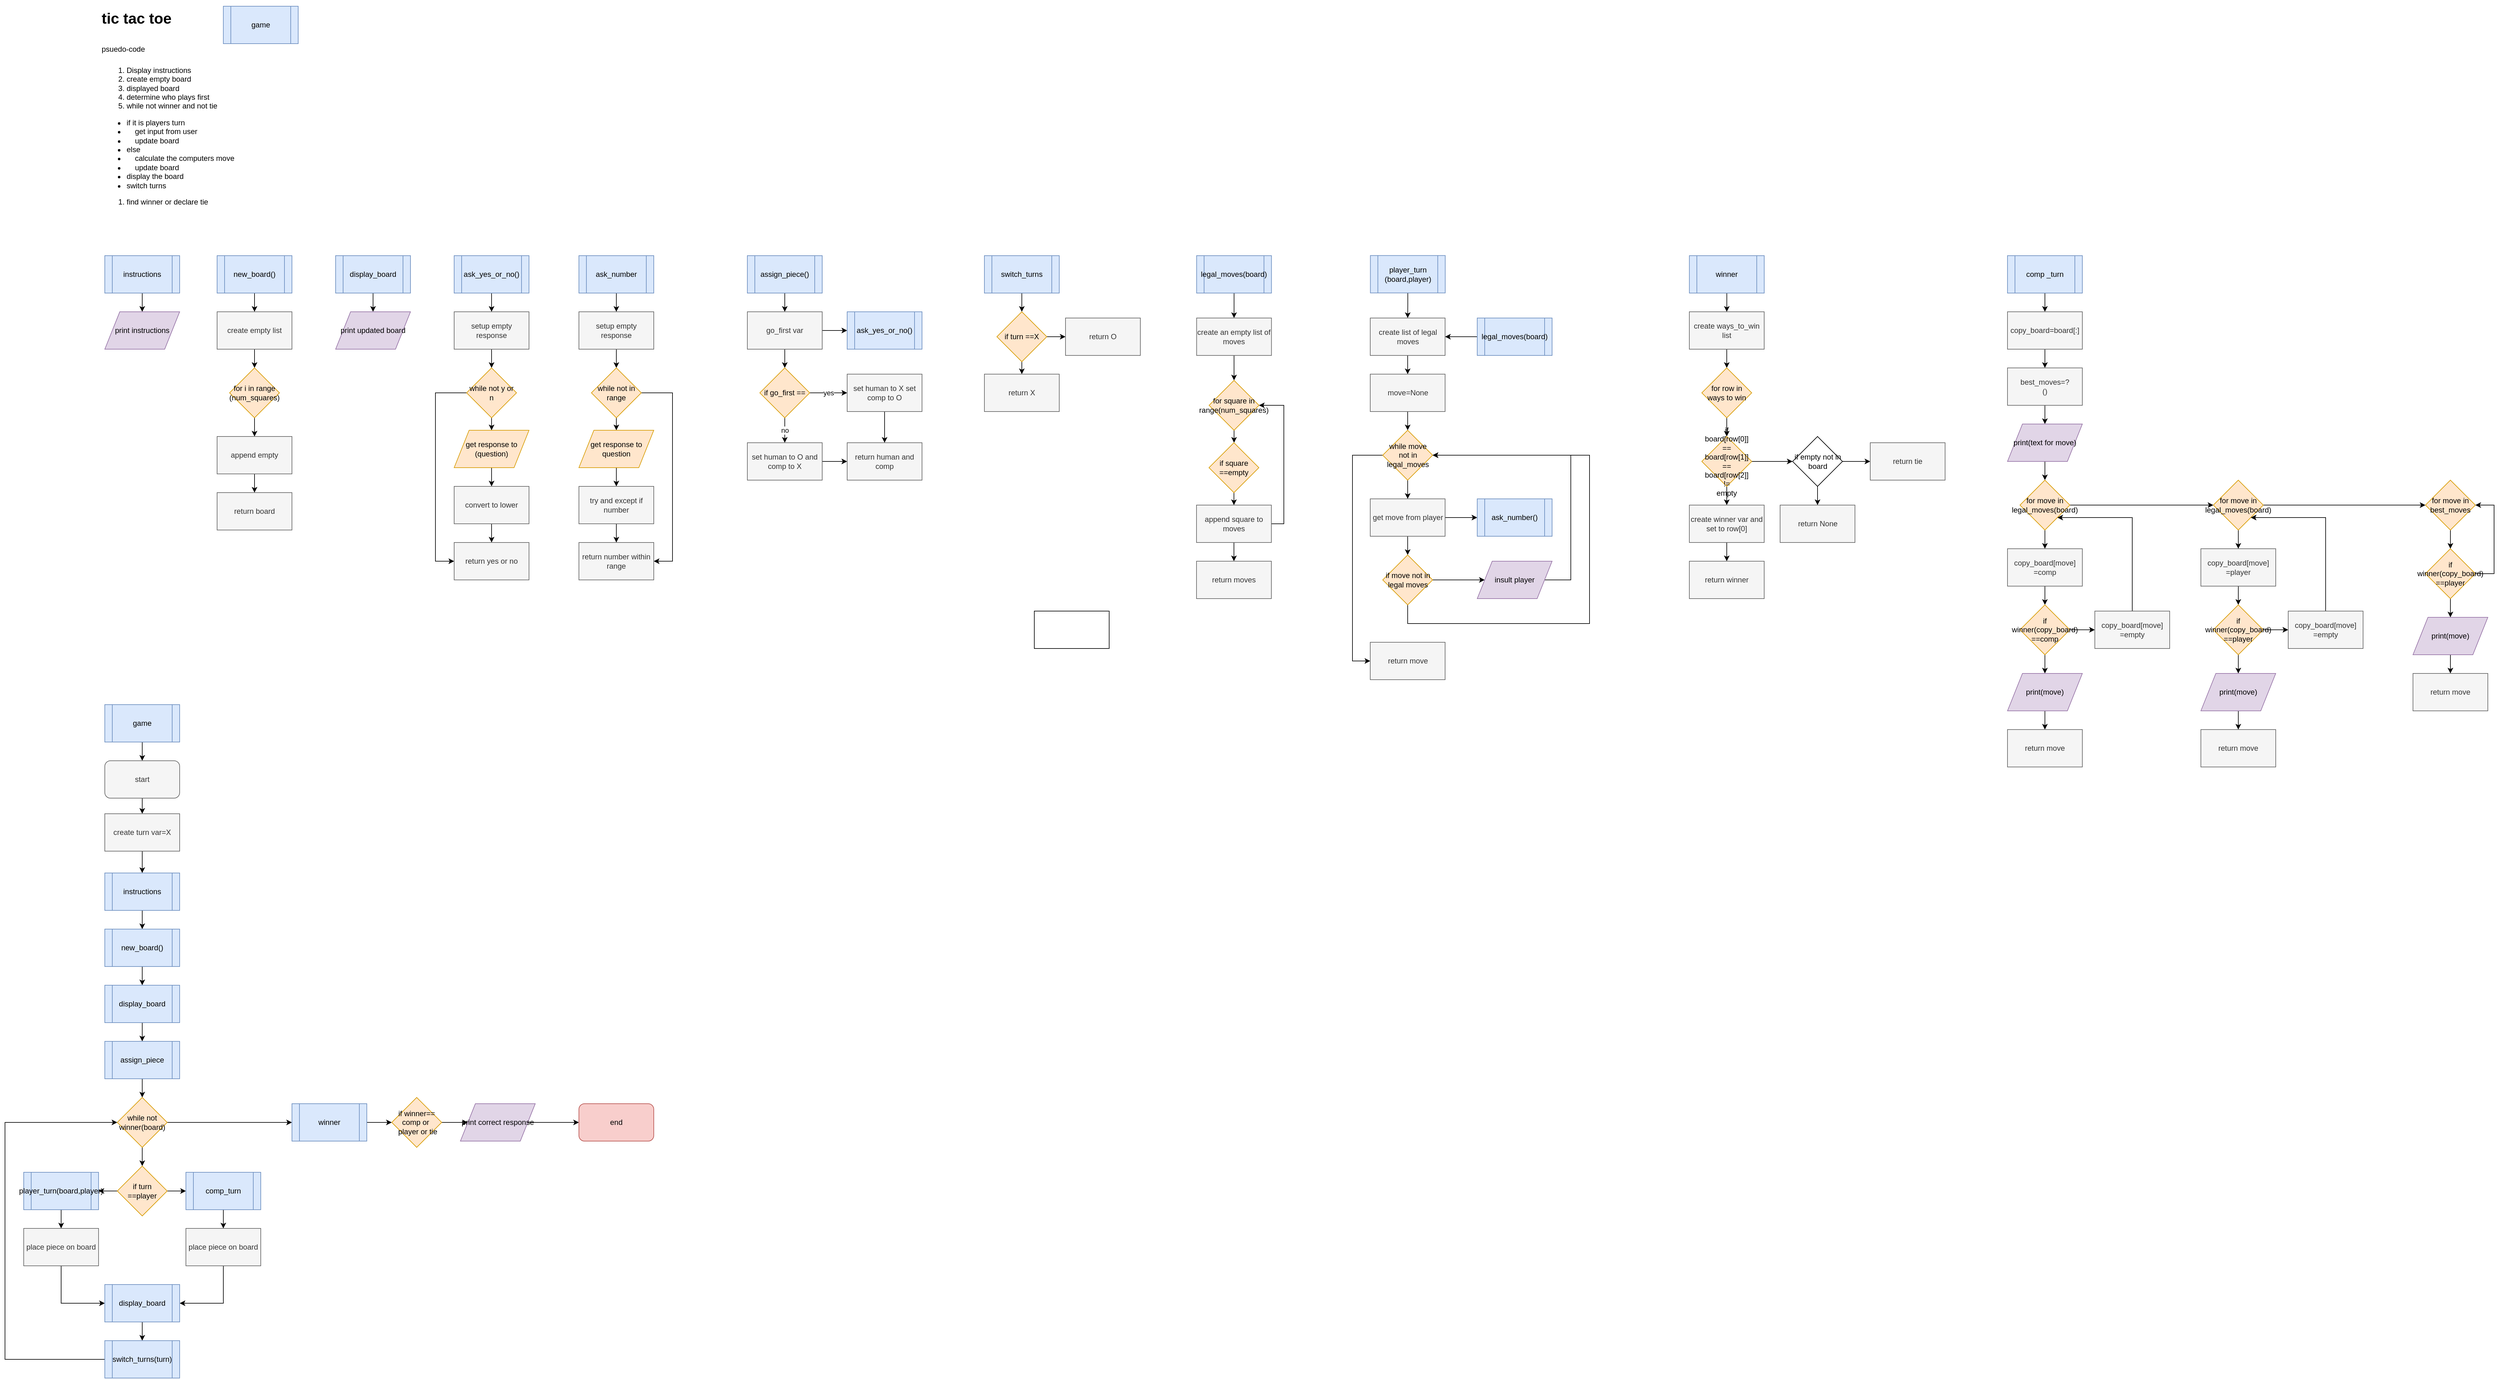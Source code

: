 <mxfile version="11.1.4" type="device"><diagram id="vmoA9JrGV5B97ivr3RVP" name="Page-1"><mxGraphModel dx="2128" dy="951" grid="1" gridSize="10" guides="1" tooltips="1" connect="1" arrows="1" fold="1" page="1" pageScale="1" pageWidth="850" pageHeight="1100" math="0" shadow="0"><root><mxCell id="0"/><mxCell id="1" parent="0"/><mxCell id="s17RvwXdZHRi_uSn4Gzi-2" value="&lt;h1&gt;&lt;span&gt;tic tac toe&lt;/span&gt;&lt;/h1&gt;&lt;h1&gt;&lt;span style=&quot;font-size: 12px ; font-weight: 400&quot;&gt;psuedo-code&lt;/span&gt;&lt;/h1&gt;&lt;div&gt;&lt;ol&gt;&lt;li&gt;&lt;span style=&quot;font-size: 12px ; font-weight: 400&quot;&gt;Display instructions&lt;/span&gt;&lt;/li&gt;&lt;li&gt;&lt;span style=&quot;font-size: 12px ; font-weight: 400&quot;&gt;create empty board&lt;/span&gt;&lt;/li&gt;&lt;li&gt;&lt;span style=&quot;font-size: 12px ; font-weight: 400&quot;&gt;displayed board&lt;/span&gt;&lt;/li&gt;&lt;li&gt;&lt;span style=&quot;font-size: 12px ; font-weight: 400&quot;&gt;determine who plays first&lt;/span&gt;&lt;/li&gt;&lt;li&gt;&lt;span style=&quot;font-size: 12px ; font-weight: 400&quot;&gt;while not winner and not tie&lt;/span&gt;&lt;/li&gt;&lt;/ol&gt;&lt;ul&gt;&lt;li&gt;if it is players turn&lt;/li&gt;&lt;li&gt;&amp;nbsp; &amp;nbsp; get input from user&lt;/li&gt;&lt;li&gt;&amp;nbsp; &amp;nbsp; update board&lt;/li&gt;&lt;li&gt;else&lt;/li&gt;&lt;li&gt;&amp;nbsp; &amp;nbsp; calculate the computers move&lt;/li&gt;&lt;li&gt;&amp;nbsp; &amp;nbsp; update board&lt;/li&gt;&lt;li&gt;display the board&lt;/li&gt;&lt;li&gt;switch turns&lt;/li&gt;&lt;/ul&gt;&lt;ol&gt;&lt;li&gt;find winner or declare tie&lt;/li&gt;&lt;/ol&gt;&lt;/div&gt;" style="text;html=1;strokeColor=none;fillColor=none;spacing=5;spacingTop=-20;whiteSpace=wrap;overflow=hidden;rounded=0;" parent="1" vertex="1"><mxGeometry x="40" y="40" width="320" height="380" as="geometry"/></mxCell><mxCell id="LRt8UXLe1YLLJuUo7O9h-11" style="edgeStyle=orthogonalEdgeStyle;rounded=0;orthogonalLoop=1;jettySize=auto;html=1;" parent="1" source="LRt8UXLe1YLLJuUo7O9h-1" target="LRt8UXLe1YLLJuUo7O9h-10" edge="1"><mxGeometry relative="1" as="geometry"/></mxCell><mxCell id="LRt8UXLe1YLLJuUo7O9h-1" value="instructions" style="shape=process;whiteSpace=wrap;html=1;backgroundOutline=1;fillColor=#dae8fc;strokeColor=#6c8ebf;" parent="1" vertex="1"><mxGeometry x="50" y="440" width="120" height="60" as="geometry"/></mxCell><mxCell id="LRt8UXLe1YLLJuUo7O9h-13" style="edgeStyle=orthogonalEdgeStyle;rounded=0;orthogonalLoop=1;jettySize=auto;html=1;" parent="1" source="LRt8UXLe1YLLJuUo7O9h-2" target="LRt8UXLe1YLLJuUo7O9h-12" edge="1"><mxGeometry relative="1" as="geometry"/></mxCell><mxCell id="LRt8UXLe1YLLJuUo7O9h-2" value="new_board()" style="shape=process;whiteSpace=wrap;html=1;backgroundOutline=1;fillColor=#dae8fc;strokeColor=#6c8ebf;" parent="1" vertex="1"><mxGeometry x="230" y="440" width="120" height="60" as="geometry"/></mxCell><mxCell id="Ext78JLpx7OAjoCdCPwn-2" style="edgeStyle=orthogonalEdgeStyle;rounded=0;orthogonalLoop=1;jettySize=auto;html=1;" parent="1" source="LRt8UXLe1YLLJuUo7O9h-3" target="Ext78JLpx7OAjoCdCPwn-1" edge="1"><mxGeometry relative="1" as="geometry"/></mxCell><mxCell id="LRt8UXLe1YLLJuUo7O9h-3" value="assign_piece()" style="shape=process;whiteSpace=wrap;html=1;backgroundOutline=1;fillColor=#dae8fc;strokeColor=#6c8ebf;" parent="1" vertex="1"><mxGeometry x="1080" y="440" width="120" height="60" as="geometry"/></mxCell><mxCell id="LRt8UXLe1YLLJuUo7O9h-4" value="game" style="shape=process;whiteSpace=wrap;html=1;backgroundOutline=1;fillColor=#dae8fc;strokeColor=#6c8ebf;" parent="1" vertex="1"><mxGeometry x="240" y="40" width="120" height="60" as="geometry"/></mxCell><mxCell id="Ext78JLpx7OAjoCdCPwn-36" style="edgeStyle=orthogonalEdgeStyle;rounded=0;orthogonalLoop=1;jettySize=auto;html=1;" parent="1" source="LRt8UXLe1YLLJuUo7O9h-5" target="Ext78JLpx7OAjoCdCPwn-35" edge="1"><mxGeometry relative="1" as="geometry"/></mxCell><mxCell id="LRt8UXLe1YLLJuUo7O9h-5" value="player_turn&lt;br&gt;(board,player)" style="shape=process;whiteSpace=wrap;html=1;backgroundOutline=1;fillColor=#dae8fc;strokeColor=#6c8ebf;" parent="1" vertex="1"><mxGeometry x="2078.722" y="439.778" width="120" height="60" as="geometry"/></mxCell><mxCell id="DVbXlLf-HlVGqQWPw327-2" style="edgeStyle=orthogonalEdgeStyle;rounded=0;orthogonalLoop=1;jettySize=auto;html=1;" parent="1" source="LRt8UXLe1YLLJuUo7O9h-6" target="DVbXlLf-HlVGqQWPw327-1" edge="1"><mxGeometry relative="1" as="geometry"/></mxCell><mxCell id="LRt8UXLe1YLLJuUo7O9h-6" value="comp _turn" style="shape=process;whiteSpace=wrap;html=1;backgroundOutline=1;fillColor=#dae8fc;strokeColor=#6c8ebf;" parent="1" vertex="1"><mxGeometry x="3100" y="440" width="120" height="60" as="geometry"/></mxCell><mxCell id="LRt8UXLe1YLLJuUo7O9h-21" style="edgeStyle=orthogonalEdgeStyle;rounded=0;orthogonalLoop=1;jettySize=auto;html=1;" parent="1" source="LRt8UXLe1YLLJuUo7O9h-7" target="LRt8UXLe1YLLJuUo7O9h-20" edge="1"><mxGeometry relative="1" as="geometry"/></mxCell><mxCell id="LRt8UXLe1YLLJuUo7O9h-7" value="display_board" style="shape=process;whiteSpace=wrap;html=1;backgroundOutline=1;fillColor=#dae8fc;strokeColor=#6c8ebf;" parent="1" vertex="1"><mxGeometry x="420" y="440" width="120" height="60" as="geometry"/></mxCell><mxCell id="Ext78JLpx7OAjoCdCPwn-16" style="edgeStyle=orthogonalEdgeStyle;rounded=0;orthogonalLoop=1;jettySize=auto;html=1;entryX=0.5;entryY=0;entryDx=0;entryDy=0;" parent="1" source="LRt8UXLe1YLLJuUo7O9h-8" target="Ext78JLpx7OAjoCdCPwn-15" edge="1"><mxGeometry relative="1" as="geometry"/></mxCell><mxCell id="LRt8UXLe1YLLJuUo7O9h-8" value="switch_turns" style="shape=process;whiteSpace=wrap;html=1;backgroundOutline=1;fillColor=#dae8fc;strokeColor=#6c8ebf;" parent="1" vertex="1"><mxGeometry x="1460" y="440" width="120" height="60" as="geometry"/></mxCell><mxCell id="Ext78JLpx7OAjoCdCPwn-61" style="edgeStyle=orthogonalEdgeStyle;rounded=0;orthogonalLoop=1;jettySize=auto;html=1;" parent="1" source="LRt8UXLe1YLLJuUo7O9h-9" target="Ext78JLpx7OAjoCdCPwn-60" edge="1"><mxGeometry relative="1" as="geometry"/></mxCell><mxCell id="LRt8UXLe1YLLJuUo7O9h-9" value="winner" style="shape=process;whiteSpace=wrap;html=1;backgroundOutline=1;fillColor=#dae8fc;strokeColor=#6c8ebf;" parent="1" vertex="1"><mxGeometry x="2590.056" y="440" width="120" height="60" as="geometry"/></mxCell><mxCell id="LRt8UXLe1YLLJuUo7O9h-10" value="print instructions" style="shape=parallelogram;perimeter=parallelogramPerimeter;whiteSpace=wrap;html=1;fillColor=#e1d5e7;strokeColor=#9673a6;" parent="1" vertex="1"><mxGeometry x="50" y="530" width="120" height="60" as="geometry"/></mxCell><mxCell id="LRt8UXLe1YLLJuUo7O9h-15" style="edgeStyle=orthogonalEdgeStyle;rounded=0;orthogonalLoop=1;jettySize=auto;html=1;" parent="1" source="LRt8UXLe1YLLJuUo7O9h-12" target="LRt8UXLe1YLLJuUo7O9h-14" edge="1"><mxGeometry relative="1" as="geometry"/></mxCell><mxCell id="LRt8UXLe1YLLJuUo7O9h-12" value="create empty list" style="rounded=0;whiteSpace=wrap;html=1;fillColor=#f5f5f5;strokeColor=#666666;fontColor=#333333;" parent="1" vertex="1"><mxGeometry x="230" y="530" width="120" height="60" as="geometry"/></mxCell><mxCell id="LRt8UXLe1YLLJuUo7O9h-17" style="edgeStyle=orthogonalEdgeStyle;rounded=0;orthogonalLoop=1;jettySize=auto;html=1;" parent="1" source="LRt8UXLe1YLLJuUo7O9h-14" target="LRt8UXLe1YLLJuUo7O9h-16" edge="1"><mxGeometry relative="1" as="geometry"/></mxCell><mxCell id="LRt8UXLe1YLLJuUo7O9h-14" value="for i in range&lt;br&gt;(num_squares)" style="rhombus;whiteSpace=wrap;html=1;fillColor=#ffe6cc;strokeColor=#d79b00;" parent="1" vertex="1"><mxGeometry x="250" y="620" width="80" height="80" as="geometry"/></mxCell><mxCell id="LRt8UXLe1YLLJuUo7O9h-19" style="edgeStyle=orthogonalEdgeStyle;rounded=0;orthogonalLoop=1;jettySize=auto;html=1;" parent="1" source="LRt8UXLe1YLLJuUo7O9h-16" target="LRt8UXLe1YLLJuUo7O9h-18" edge="1"><mxGeometry relative="1" as="geometry"/></mxCell><mxCell id="LRt8UXLe1YLLJuUo7O9h-16" value="append empty" style="rounded=0;whiteSpace=wrap;html=1;fillColor=#f5f5f5;strokeColor=#666666;fontColor=#333333;" parent="1" vertex="1"><mxGeometry x="230" y="730" width="120" height="60" as="geometry"/></mxCell><mxCell id="LRt8UXLe1YLLJuUo7O9h-18" value="return board" style="rounded=0;whiteSpace=wrap;html=1;fillColor=#f5f5f5;strokeColor=#666666;fontColor=#333333;" parent="1" vertex="1"><mxGeometry x="230" y="820" width="120" height="60" as="geometry"/></mxCell><mxCell id="LRt8UXLe1YLLJuUo7O9h-20" value="print updated board" style="shape=parallelogram;perimeter=parallelogramPerimeter;whiteSpace=wrap;html=1;fillColor=#e1d5e7;strokeColor=#9673a6;" parent="1" vertex="1"><mxGeometry x="420" y="530" width="120" height="60" as="geometry"/></mxCell><mxCell id="LRt8UXLe1YLLJuUo7O9h-25" style="edgeStyle=orthogonalEdgeStyle;rounded=0;orthogonalLoop=1;jettySize=auto;html=1;" parent="1" source="LRt8UXLe1YLLJuUo7O9h-22" target="LRt8UXLe1YLLJuUo7O9h-24" edge="1"><mxGeometry relative="1" as="geometry"/></mxCell><mxCell id="LRt8UXLe1YLLJuUo7O9h-22" value="ask_yes_or_no()" style="shape=process;whiteSpace=wrap;html=1;backgroundOutline=1;fillColor=#dae8fc;strokeColor=#6c8ebf;" parent="1" vertex="1"><mxGeometry x="610" y="440" width="120" height="60" as="geometry"/></mxCell><mxCell id="LRt8UXLe1YLLJuUo7O9h-27" style="edgeStyle=orthogonalEdgeStyle;rounded=0;orthogonalLoop=1;jettySize=auto;html=1;" parent="1" source="LRt8UXLe1YLLJuUo7O9h-24" target="LRt8UXLe1YLLJuUo7O9h-26" edge="1"><mxGeometry relative="1" as="geometry"/></mxCell><mxCell id="LRt8UXLe1YLLJuUo7O9h-24" value="setup empty response" style="rounded=0;whiteSpace=wrap;html=1;fillColor=#f5f5f5;strokeColor=#666666;fontColor=#333333;" parent="1" vertex="1"><mxGeometry x="610" y="530" width="120" height="60" as="geometry"/></mxCell><mxCell id="LRt8UXLe1YLLJuUo7O9h-31" style="edgeStyle=orthogonalEdgeStyle;rounded=0;orthogonalLoop=1;jettySize=auto;html=1;" parent="1" source="LRt8UXLe1YLLJuUo7O9h-26" target="LRt8UXLe1YLLJuUo7O9h-28" edge="1"><mxGeometry relative="1" as="geometry"/></mxCell><mxCell id="LRt8UXLe1YLLJuUo7O9h-34" style="edgeStyle=orthogonalEdgeStyle;rounded=0;orthogonalLoop=1;jettySize=auto;html=1;" parent="1" source="LRt8UXLe1YLLJuUo7O9h-26" target="LRt8UXLe1YLLJuUo7O9h-30" edge="1"><mxGeometry relative="1" as="geometry"><Array as="points"><mxPoint x="580" y="660"/><mxPoint x="580" y="930"/></Array></mxGeometry></mxCell><mxCell id="LRt8UXLe1YLLJuUo7O9h-26" value="while not y or n" style="rhombus;whiteSpace=wrap;html=1;fillColor=#ffe6cc;strokeColor=#d79b00;" parent="1" vertex="1"><mxGeometry x="630" y="620" width="80" height="80" as="geometry"/></mxCell><mxCell id="LRt8UXLe1YLLJuUo7O9h-32" style="edgeStyle=orthogonalEdgeStyle;rounded=0;orthogonalLoop=1;jettySize=auto;html=1;" parent="1" source="LRt8UXLe1YLLJuUo7O9h-28" target="LRt8UXLe1YLLJuUo7O9h-29" edge="1"><mxGeometry relative="1" as="geometry"/></mxCell><mxCell id="LRt8UXLe1YLLJuUo7O9h-28" value="get response to (question)" style="shape=parallelogram;perimeter=parallelogramPerimeter;whiteSpace=wrap;html=1;fillColor=#ffe6cc;strokeColor=#d79b00;" parent="1" vertex="1"><mxGeometry x="610" y="720" width="120" height="60" as="geometry"/></mxCell><mxCell id="LRt8UXLe1YLLJuUo7O9h-33" style="edgeStyle=orthogonalEdgeStyle;rounded=0;orthogonalLoop=1;jettySize=auto;html=1;" parent="1" source="LRt8UXLe1YLLJuUo7O9h-29" target="LRt8UXLe1YLLJuUo7O9h-30" edge="1"><mxGeometry relative="1" as="geometry"/></mxCell><mxCell id="LRt8UXLe1YLLJuUo7O9h-29" value="convert to lower" style="rounded=0;whiteSpace=wrap;html=1;fillColor=#f5f5f5;strokeColor=#666666;fontColor=#333333;" parent="1" vertex="1"><mxGeometry x="610" y="810" width="120" height="60" as="geometry"/></mxCell><mxCell id="LRt8UXLe1YLLJuUo7O9h-30" value="return yes or no" style="rounded=0;whiteSpace=wrap;html=1;fillColor=#f5f5f5;strokeColor=#666666;fontColor=#333333;" parent="1" vertex="1"><mxGeometry x="610" y="900" width="120" height="60" as="geometry"/></mxCell><mxCell id="LRt8UXLe1YLLJuUo7O9h-37" style="edgeStyle=orthogonalEdgeStyle;rounded=0;orthogonalLoop=1;jettySize=auto;html=1;" parent="1" source="LRt8UXLe1YLLJuUo7O9h-35" target="LRt8UXLe1YLLJuUo7O9h-36" edge="1"><mxGeometry relative="1" as="geometry"/></mxCell><mxCell id="LRt8UXLe1YLLJuUo7O9h-35" value="ask_number" style="shape=process;whiteSpace=wrap;html=1;backgroundOutline=1;fillColor=#dae8fc;strokeColor=#6c8ebf;" parent="1" vertex="1"><mxGeometry x="810" y="440" width="120" height="60" as="geometry"/></mxCell><mxCell id="LRt8UXLe1YLLJuUo7O9h-39" style="edgeStyle=orthogonalEdgeStyle;rounded=0;orthogonalLoop=1;jettySize=auto;html=1;" parent="1" source="LRt8UXLe1YLLJuUo7O9h-36" target="LRt8UXLe1YLLJuUo7O9h-38" edge="1"><mxGeometry relative="1" as="geometry"/></mxCell><mxCell id="LRt8UXLe1YLLJuUo7O9h-36" value="setup empty response" style="rounded=0;whiteSpace=wrap;html=1;fillColor=#f5f5f5;strokeColor=#666666;fontColor=#333333;" parent="1" vertex="1"><mxGeometry x="810" y="530" width="120" height="60" as="geometry"/></mxCell><mxCell id="LRt8UXLe1YLLJuUo7O9h-43" style="edgeStyle=orthogonalEdgeStyle;rounded=0;orthogonalLoop=1;jettySize=auto;html=1;" parent="1" source="LRt8UXLe1YLLJuUo7O9h-38" target="LRt8UXLe1YLLJuUo7O9h-40" edge="1"><mxGeometry relative="1" as="geometry"/></mxCell><mxCell id="LRt8UXLe1YLLJuUo7O9h-46" style="edgeStyle=orthogonalEdgeStyle;rounded=0;orthogonalLoop=1;jettySize=auto;html=1;" parent="1" source="LRt8UXLe1YLLJuUo7O9h-38" target="LRt8UXLe1YLLJuUo7O9h-44" edge="1"><mxGeometry relative="1" as="geometry"><Array as="points"><mxPoint x="960" y="660"/><mxPoint x="960" y="930"/></Array></mxGeometry></mxCell><mxCell id="LRt8UXLe1YLLJuUo7O9h-38" value="while not in range" style="rhombus;whiteSpace=wrap;html=1;fillColor=#ffe6cc;strokeColor=#d79b00;" parent="1" vertex="1"><mxGeometry x="830" y="620" width="80" height="80" as="geometry"/></mxCell><mxCell id="LRt8UXLe1YLLJuUo7O9h-42" style="edgeStyle=orthogonalEdgeStyle;rounded=0;orthogonalLoop=1;jettySize=auto;html=1;" parent="1" source="LRt8UXLe1YLLJuUo7O9h-40" target="LRt8UXLe1YLLJuUo7O9h-41" edge="1"><mxGeometry relative="1" as="geometry"/></mxCell><mxCell id="LRt8UXLe1YLLJuUo7O9h-40" value="get response to question" style="shape=parallelogram;perimeter=parallelogramPerimeter;whiteSpace=wrap;html=1;fillColor=#ffe6cc;strokeColor=#d79b00;" parent="1" vertex="1"><mxGeometry x="810" y="720" width="120" height="60" as="geometry"/></mxCell><mxCell id="LRt8UXLe1YLLJuUo7O9h-45" style="edgeStyle=orthogonalEdgeStyle;rounded=0;orthogonalLoop=1;jettySize=auto;html=1;" parent="1" source="LRt8UXLe1YLLJuUo7O9h-41" target="LRt8UXLe1YLLJuUo7O9h-44" edge="1"><mxGeometry relative="1" as="geometry"/></mxCell><mxCell id="LRt8UXLe1YLLJuUo7O9h-41" value="try and except if number" style="rounded=0;whiteSpace=wrap;html=1;fillColor=#f5f5f5;strokeColor=#666666;fontColor=#333333;" parent="1" vertex="1"><mxGeometry x="810" y="810" width="120" height="60" as="geometry"/></mxCell><mxCell id="LRt8UXLe1YLLJuUo7O9h-44" value="return number within range" style="rounded=0;whiteSpace=wrap;html=1;fillColor=#f5f5f5;strokeColor=#666666;fontColor=#333333;" parent="1" vertex="1"><mxGeometry x="810" y="900" width="120" height="60" as="geometry"/></mxCell><mxCell id="Ext78JLpx7OAjoCdCPwn-5" style="edgeStyle=orthogonalEdgeStyle;rounded=0;orthogonalLoop=1;jettySize=auto;html=1;" parent="1" source="Ext78JLpx7OAjoCdCPwn-1" target="Ext78JLpx7OAjoCdCPwn-4" edge="1"><mxGeometry relative="1" as="geometry"/></mxCell><mxCell id="Ext78JLpx7OAjoCdCPwn-7" style="edgeStyle=orthogonalEdgeStyle;rounded=0;orthogonalLoop=1;jettySize=auto;html=1;" parent="1" source="Ext78JLpx7OAjoCdCPwn-1" target="Ext78JLpx7OAjoCdCPwn-6" edge="1"><mxGeometry relative="1" as="geometry"/></mxCell><mxCell id="Ext78JLpx7OAjoCdCPwn-1" value="go_first var" style="rounded=0;whiteSpace=wrap;html=1;fillColor=#f5f5f5;strokeColor=#666666;fontColor=#333333;" parent="1" vertex="1"><mxGeometry x="1080" y="530" width="120" height="60" as="geometry"/></mxCell><mxCell id="Ext78JLpx7OAjoCdCPwn-4" value="ask_yes_or_no()" style="shape=process;whiteSpace=wrap;html=1;backgroundOutline=1;fillColor=#dae8fc;strokeColor=#6c8ebf;" parent="1" vertex="1"><mxGeometry x="1240" y="530" width="120" height="60" as="geometry"/></mxCell><mxCell id="Ext78JLpx7OAjoCdCPwn-9" value="yes" style="edgeStyle=orthogonalEdgeStyle;rounded=0;orthogonalLoop=1;jettySize=auto;html=1;" parent="1" source="Ext78JLpx7OAjoCdCPwn-6" target="Ext78JLpx7OAjoCdCPwn-8" edge="1"><mxGeometry relative="1" as="geometry"/></mxCell><mxCell id="Ext78JLpx7OAjoCdCPwn-11" value="no" style="edgeStyle=orthogonalEdgeStyle;rounded=0;orthogonalLoop=1;jettySize=auto;html=1;" parent="1" source="Ext78JLpx7OAjoCdCPwn-6" target="Ext78JLpx7OAjoCdCPwn-10" edge="1"><mxGeometry relative="1" as="geometry"/></mxCell><mxCell id="Ext78JLpx7OAjoCdCPwn-6" value="if go_first ==" style="rhombus;whiteSpace=wrap;html=1;fillColor=#ffe6cc;strokeColor=#d79b00;" parent="1" vertex="1"><mxGeometry x="1100" y="620" width="80" height="80" as="geometry"/></mxCell><mxCell id="Ext78JLpx7OAjoCdCPwn-13" style="edgeStyle=orthogonalEdgeStyle;rounded=0;orthogonalLoop=1;jettySize=auto;html=1;" parent="1" source="Ext78JLpx7OAjoCdCPwn-8" target="Ext78JLpx7OAjoCdCPwn-12" edge="1"><mxGeometry relative="1" as="geometry"/></mxCell><mxCell id="Ext78JLpx7OAjoCdCPwn-8" value="set human to X set comp to O" style="rounded=0;whiteSpace=wrap;html=1;fillColor=#f5f5f5;strokeColor=#666666;fontColor=#333333;" parent="1" vertex="1"><mxGeometry x="1240" y="630" width="120" height="60" as="geometry"/></mxCell><mxCell id="Ext78JLpx7OAjoCdCPwn-14" style="edgeStyle=orthogonalEdgeStyle;rounded=0;orthogonalLoop=1;jettySize=auto;html=1;" parent="1" source="Ext78JLpx7OAjoCdCPwn-10" target="Ext78JLpx7OAjoCdCPwn-12" edge="1"><mxGeometry relative="1" as="geometry"/></mxCell><mxCell id="Ext78JLpx7OAjoCdCPwn-10" value="set human to O and comp to X" style="rounded=0;whiteSpace=wrap;html=1;fillColor=#f5f5f5;strokeColor=#666666;fontColor=#333333;" parent="1" vertex="1"><mxGeometry x="1080" y="740" width="120" height="60" as="geometry"/></mxCell><mxCell id="Ext78JLpx7OAjoCdCPwn-12" value="return human and comp" style="rounded=0;whiteSpace=wrap;html=1;fillColor=#f5f5f5;strokeColor=#666666;fontColor=#333333;" parent="1" vertex="1"><mxGeometry x="1240" y="740" width="120" height="60" as="geometry"/></mxCell><mxCell id="Ext78JLpx7OAjoCdCPwn-18" style="edgeStyle=orthogonalEdgeStyle;rounded=0;orthogonalLoop=1;jettySize=auto;html=1;" parent="1" source="Ext78JLpx7OAjoCdCPwn-15" target="Ext78JLpx7OAjoCdCPwn-17" edge="1"><mxGeometry relative="1" as="geometry"/></mxCell><mxCell id="Ext78JLpx7OAjoCdCPwn-19" style="edgeStyle=orthogonalEdgeStyle;rounded=0;orthogonalLoop=1;jettySize=auto;html=1;" parent="1" source="Ext78JLpx7OAjoCdCPwn-15" edge="1"><mxGeometry relative="1" as="geometry"><mxPoint x="1520" y="630" as="targetPoint"/></mxGeometry></mxCell><mxCell id="Ext78JLpx7OAjoCdCPwn-15" value="if turn ==X" style="rhombus;whiteSpace=wrap;html=1;fillColor=#ffe6cc;strokeColor=#d79b00;" parent="1" vertex="1"><mxGeometry x="1480" y="530" width="80" height="80" as="geometry"/></mxCell><mxCell id="Ext78JLpx7OAjoCdCPwn-17" value="return O" style="rounded=0;whiteSpace=wrap;html=1;fillColor=#f5f5f5;strokeColor=#666666;fontColor=#333333;" parent="1" vertex="1"><mxGeometry x="1590" y="540" width="120" height="60" as="geometry"/></mxCell><mxCell id="Ext78JLpx7OAjoCdCPwn-20" value="return X" style="rounded=0;whiteSpace=wrap;html=1;fillColor=#f5f5f5;strokeColor=#666666;fontColor=#333333;" parent="1" vertex="1"><mxGeometry x="1460" y="630" width="120" height="60" as="geometry"/></mxCell><mxCell id="Ext78JLpx7OAjoCdCPwn-23" style="edgeStyle=orthogonalEdgeStyle;rounded=0;orthogonalLoop=1;jettySize=auto;html=1;entryX=0.5;entryY=0;entryDx=0;entryDy=0;" parent="1" source="Ext78JLpx7OAjoCdCPwn-21" target="Ext78JLpx7OAjoCdCPwn-22" edge="1"><mxGeometry relative="1" as="geometry"><Array as="points"><mxPoint x="1861" y="525"/><mxPoint x="1860" y="525"/></Array></mxGeometry></mxCell><mxCell id="Ext78JLpx7OAjoCdCPwn-21" value="legal_moves(board)" style="shape=process;whiteSpace=wrap;html=1;backgroundOutline=1;fillColor=#dae8fc;strokeColor=#6c8ebf;" parent="1" vertex="1"><mxGeometry x="1800.167" y="440" width="120" height="60" as="geometry"/></mxCell><mxCell id="Ext78JLpx7OAjoCdCPwn-26" style="edgeStyle=orthogonalEdgeStyle;rounded=0;orthogonalLoop=1;jettySize=auto;html=1;" parent="1" source="Ext78JLpx7OAjoCdCPwn-22" target="Ext78JLpx7OAjoCdCPwn-25" edge="1"><mxGeometry relative="1" as="geometry"/></mxCell><mxCell id="Ext78JLpx7OAjoCdCPwn-22" value="create an empty list of moves" style="rounded=0;whiteSpace=wrap;html=1;fillColor=#f5f5f5;strokeColor=#666666;fontColor=#333333;" parent="1" vertex="1"><mxGeometry x="1800.167" y="540" width="120" height="60" as="geometry"/></mxCell><mxCell id="Ext78JLpx7OAjoCdCPwn-29" style="edgeStyle=orthogonalEdgeStyle;rounded=0;orthogonalLoop=1;jettySize=auto;html=1;" parent="1" source="Ext78JLpx7OAjoCdCPwn-25" target="Ext78JLpx7OAjoCdCPwn-28" edge="1"><mxGeometry relative="1" as="geometry"/></mxCell><mxCell id="Ext78JLpx7OAjoCdCPwn-25" value="for square in range(num_squares)" style="rhombus;whiteSpace=wrap;html=1;fillColor=#ffe6cc;strokeColor=#d79b00;" parent="1" vertex="1"><mxGeometry x="1820.167" y="640" width="80" height="80" as="geometry"/></mxCell><mxCell id="Ext78JLpx7OAjoCdCPwn-31" style="edgeStyle=orthogonalEdgeStyle;rounded=0;orthogonalLoop=1;jettySize=auto;html=1;" parent="1" source="Ext78JLpx7OAjoCdCPwn-28" target="Ext78JLpx7OAjoCdCPwn-30" edge="1"><mxGeometry relative="1" as="geometry"/></mxCell><mxCell id="Ext78JLpx7OAjoCdCPwn-28" value="if square ==empty" style="rhombus;whiteSpace=wrap;html=1;fillColor=#ffe6cc;strokeColor=#d79b00;" parent="1" vertex="1"><mxGeometry x="1820" y="740" width="80" height="80" as="geometry"/></mxCell><mxCell id="Ext78JLpx7OAjoCdCPwn-32" style="edgeStyle=orthogonalEdgeStyle;rounded=0;orthogonalLoop=1;jettySize=auto;html=1;" parent="1" source="Ext78JLpx7OAjoCdCPwn-30" target="Ext78JLpx7OAjoCdCPwn-25" edge="1"><mxGeometry relative="1" as="geometry"><Array as="points"><mxPoint x="1940" y="870"/><mxPoint x="1940" y="680"/></Array></mxGeometry></mxCell><mxCell id="Ext78JLpx7OAjoCdCPwn-34" style="edgeStyle=orthogonalEdgeStyle;rounded=0;orthogonalLoop=1;jettySize=auto;html=1;" parent="1" source="Ext78JLpx7OAjoCdCPwn-30" target="Ext78JLpx7OAjoCdCPwn-33" edge="1"><mxGeometry relative="1" as="geometry"/></mxCell><mxCell id="Ext78JLpx7OAjoCdCPwn-30" value="append square to moves" style="rounded=0;whiteSpace=wrap;html=1;fillColor=#f5f5f5;strokeColor=#666666;fontColor=#333333;" parent="1" vertex="1"><mxGeometry x="1800" y="840" width="120" height="60" as="geometry"/></mxCell><mxCell id="Ext78JLpx7OAjoCdCPwn-33" value="return moves" style="rounded=0;whiteSpace=wrap;html=1;fillColor=#f5f5f5;strokeColor=#666666;fontColor=#333333;" parent="1" vertex="1"><mxGeometry x="1800" y="930" width="120" height="60" as="geometry"/></mxCell><mxCell id="Ext78JLpx7OAjoCdCPwn-40" style="edgeStyle=orthogonalEdgeStyle;rounded=0;orthogonalLoop=1;jettySize=auto;html=1;" parent="1" source="Ext78JLpx7OAjoCdCPwn-35" target="Ext78JLpx7OAjoCdCPwn-39" edge="1"><mxGeometry relative="1" as="geometry"/></mxCell><mxCell id="Ext78JLpx7OAjoCdCPwn-35" value="create list of legal moves" style="rounded=0;whiteSpace=wrap;html=1;fillColor=#f5f5f5;strokeColor=#666666;fontColor=#333333;" parent="1" vertex="1"><mxGeometry x="2078.5" y="540" width="120" height="60" as="geometry"/></mxCell><mxCell id="Ext78JLpx7OAjoCdCPwn-38" style="edgeStyle=orthogonalEdgeStyle;rounded=0;orthogonalLoop=1;jettySize=auto;html=1;" parent="1" source="Ext78JLpx7OAjoCdCPwn-37" target="Ext78JLpx7OAjoCdCPwn-35" edge="1"><mxGeometry relative="1" as="geometry"/></mxCell><mxCell id="Ext78JLpx7OAjoCdCPwn-37" value="legal_moves(board)" style="shape=process;whiteSpace=wrap;html=1;backgroundOutline=1;fillColor=#dae8fc;strokeColor=#6c8ebf;" parent="1" vertex="1"><mxGeometry x="2250" y="540" width="120" height="60" as="geometry"/></mxCell><mxCell id="Ext78JLpx7OAjoCdCPwn-43" style="edgeStyle=orthogonalEdgeStyle;rounded=0;orthogonalLoop=1;jettySize=auto;html=1;" parent="1" source="Ext78JLpx7OAjoCdCPwn-39" target="Ext78JLpx7OAjoCdCPwn-42" edge="1"><mxGeometry relative="1" as="geometry"/></mxCell><mxCell id="Ext78JLpx7OAjoCdCPwn-39" value="move=None" style="rounded=0;whiteSpace=wrap;html=1;fillColor=#f5f5f5;strokeColor=#666666;fontColor=#333333;" parent="1" vertex="1"><mxGeometry x="2078.5" y="630" width="120" height="60" as="geometry"/></mxCell><mxCell id="Ext78JLpx7OAjoCdCPwn-41" value="" style="rounded=0;whiteSpace=wrap;html=1;" parent="1" vertex="1"><mxGeometry x="1540" y="1010" width="120" height="60" as="geometry"/></mxCell><mxCell id="Ext78JLpx7OAjoCdCPwn-45" style="edgeStyle=orthogonalEdgeStyle;rounded=0;orthogonalLoop=1;jettySize=auto;html=1;" parent="1" source="Ext78JLpx7OAjoCdCPwn-42" target="Ext78JLpx7OAjoCdCPwn-44" edge="1"><mxGeometry relative="1" as="geometry"/></mxCell><mxCell id="Ext78JLpx7OAjoCdCPwn-58" style="edgeStyle=orthogonalEdgeStyle;rounded=0;orthogonalLoop=1;jettySize=auto;html=1;entryX=0;entryY=0.5;entryDx=0;entryDy=0;" parent="1" source="Ext78JLpx7OAjoCdCPwn-42" target="Ext78JLpx7OAjoCdCPwn-56" edge="1"><mxGeometry relative="1" as="geometry"><Array as="points"><mxPoint x="2050" y="760"/><mxPoint x="2050" y="1090"/></Array></mxGeometry></mxCell><mxCell id="Ext78JLpx7OAjoCdCPwn-42" value="while move not in legal_moves" style="rhombus;whiteSpace=wrap;html=1;fillColor=#ffe6cc;strokeColor=#d79b00;" parent="1" vertex="1"><mxGeometry x="2098.5" y="720" width="80" height="80" as="geometry"/></mxCell><mxCell id="Ext78JLpx7OAjoCdCPwn-47" style="edgeStyle=orthogonalEdgeStyle;rounded=0;orthogonalLoop=1;jettySize=auto;html=1;" parent="1" source="Ext78JLpx7OAjoCdCPwn-44" target="Ext78JLpx7OAjoCdCPwn-46" edge="1"><mxGeometry relative="1" as="geometry"/></mxCell><mxCell id="Ext78JLpx7OAjoCdCPwn-51" style="edgeStyle=orthogonalEdgeStyle;rounded=0;orthogonalLoop=1;jettySize=auto;html=1;" parent="1" source="Ext78JLpx7OAjoCdCPwn-44" target="Ext78JLpx7OAjoCdCPwn-50" edge="1"><mxGeometry relative="1" as="geometry"/></mxCell><mxCell id="Ext78JLpx7OAjoCdCPwn-44" value="get move from player" style="rounded=0;whiteSpace=wrap;html=1;fillColor=#f5f5f5;strokeColor=#666666;fontColor=#333333;" parent="1" vertex="1"><mxGeometry x="2078.5" y="830" width="120" height="60" as="geometry"/></mxCell><mxCell id="Ext78JLpx7OAjoCdCPwn-46" value="ask_number()" style="shape=process;whiteSpace=wrap;html=1;backgroundOutline=1;fillColor=#dae8fc;strokeColor=#6c8ebf;" parent="1" vertex="1"><mxGeometry x="2250" y="830" width="120" height="60" as="geometry"/></mxCell><mxCell id="Ext78JLpx7OAjoCdCPwn-53" style="edgeStyle=orthogonalEdgeStyle;rounded=0;orthogonalLoop=1;jettySize=auto;html=1;" parent="1" source="Ext78JLpx7OAjoCdCPwn-50" target="Ext78JLpx7OAjoCdCPwn-52" edge="1"><mxGeometry relative="1" as="geometry"/></mxCell><mxCell id="Ext78JLpx7OAjoCdCPwn-59" style="edgeStyle=orthogonalEdgeStyle;rounded=0;orthogonalLoop=1;jettySize=auto;html=1;" parent="1" source="Ext78JLpx7OAjoCdCPwn-50" target="Ext78JLpx7OAjoCdCPwn-42" edge="1"><mxGeometry relative="1" as="geometry"><mxPoint x="2400" y="770" as="targetPoint"/><Array as="points"><mxPoint x="2139" y="1030"/><mxPoint x="2430" y="1030"/><mxPoint x="2430" y="760"/></Array></mxGeometry></mxCell><mxCell id="Ext78JLpx7OAjoCdCPwn-50" value="if move not in legal moves" style="rhombus;whiteSpace=wrap;html=1;fillColor=#ffe6cc;strokeColor=#d79b00;" parent="1" vertex="1"><mxGeometry x="2098.5" y="920" width="80" height="80" as="geometry"/></mxCell><mxCell id="Ext78JLpx7OAjoCdCPwn-55" style="edgeStyle=orthogonalEdgeStyle;rounded=0;orthogonalLoop=1;jettySize=auto;html=1;" parent="1" source="Ext78JLpx7OAjoCdCPwn-52" target="Ext78JLpx7OAjoCdCPwn-42" edge="1"><mxGeometry relative="1" as="geometry"><Array as="points"><mxPoint x="2400" y="960"/><mxPoint x="2400" y="760"/></Array></mxGeometry></mxCell><mxCell id="Ext78JLpx7OAjoCdCPwn-52" value="insult player" style="shape=parallelogram;perimeter=parallelogramPerimeter;whiteSpace=wrap;html=1;fillColor=#e1d5e7;strokeColor=#9673a6;" parent="1" vertex="1"><mxGeometry x="2250" y="930" width="120" height="60" as="geometry"/></mxCell><mxCell id="Ext78JLpx7OAjoCdCPwn-56" value="return move" style="rounded=0;whiteSpace=wrap;html=1;fillColor=#f5f5f5;strokeColor=#666666;fontColor=#333333;" parent="1" vertex="1"><mxGeometry x="2078.5" y="1060" width="120" height="60" as="geometry"/></mxCell><mxCell id="Ext78JLpx7OAjoCdCPwn-63" style="edgeStyle=orthogonalEdgeStyle;rounded=0;orthogonalLoop=1;jettySize=auto;html=1;" parent="1" source="Ext78JLpx7OAjoCdCPwn-60" target="Ext78JLpx7OAjoCdCPwn-62" edge="1"><mxGeometry relative="1" as="geometry"/></mxCell><mxCell id="Ext78JLpx7OAjoCdCPwn-60" value="create ways_to_win list" style="rounded=0;whiteSpace=wrap;html=1;fillColor=#f5f5f5;strokeColor=#666666;fontColor=#333333;" parent="1" vertex="1"><mxGeometry x="2590" y="530" width="120" height="60" as="geometry"/></mxCell><mxCell id="Ext78JLpx7OAjoCdCPwn-65" style="edgeStyle=orthogonalEdgeStyle;rounded=0;orthogonalLoop=1;jettySize=auto;html=1;" parent="1" source="Ext78JLpx7OAjoCdCPwn-62" target="Ext78JLpx7OAjoCdCPwn-64" edge="1"><mxGeometry relative="1" as="geometry"/></mxCell><mxCell id="Ext78JLpx7OAjoCdCPwn-62" value="for row in ways to win" style="rhombus;whiteSpace=wrap;html=1;fillColor=#ffe6cc;strokeColor=#d79b00;" parent="1" vertex="1"><mxGeometry x="2610" y="620" width="80" height="80" as="geometry"/></mxCell><mxCell id="Ext78JLpx7OAjoCdCPwn-67" style="edgeStyle=orthogonalEdgeStyle;rounded=0;orthogonalLoop=1;jettySize=auto;html=1;exitX=1;exitY=0.5;exitDx=0;exitDy=0;" parent="1" source="Ext78JLpx7OAjoCdCPwn-64" target="Ext78JLpx7OAjoCdCPwn-66" edge="1"><mxGeometry relative="1" as="geometry"><mxPoint x="2720.045" y="780.455" as="sourcePoint"/><Array as="points"/></mxGeometry></mxCell><mxCell id="Ext78JLpx7OAjoCdCPwn-73" style="edgeStyle=orthogonalEdgeStyle;rounded=0;orthogonalLoop=1;jettySize=auto;html=1;entryX=0.5;entryY=0;entryDx=0;entryDy=0;" parent="1" source="Ext78JLpx7OAjoCdCPwn-64" target="Ext78JLpx7OAjoCdCPwn-72" edge="1"><mxGeometry relative="1" as="geometry"/></mxCell><mxCell id="Ext78JLpx7OAjoCdCPwn-64" value="&lt;font style=&quot;font-size: 12px&quot;&gt;if board[row[0]] == board[row[1]]&lt;br&gt;==&lt;br&gt;board[row[2]]&lt;br&gt;!=&lt;br&gt;empty&lt;/font&gt;" style="rhombus;whiteSpace=wrap;html=1;fillColor=#ffe6cc;strokeColor=#d79b00;" parent="1" vertex="1"><mxGeometry x="2610" y="730" width="80" height="80" as="geometry"/></mxCell><mxCell id="Ext78JLpx7OAjoCdCPwn-69" style="edgeStyle=orthogonalEdgeStyle;rounded=0;orthogonalLoop=1;jettySize=auto;html=1;entryX=0;entryY=0.5;entryDx=0;entryDy=0;" parent="1" source="Ext78JLpx7OAjoCdCPwn-66" target="Ext78JLpx7OAjoCdCPwn-68" edge="1"><mxGeometry relative="1" as="geometry"><mxPoint x="2870.0" y="780.455" as="targetPoint"/><Array as="points"/></mxGeometry></mxCell><mxCell id="Ext78JLpx7OAjoCdCPwn-71" style="edgeStyle=orthogonalEdgeStyle;rounded=0;orthogonalLoop=1;jettySize=auto;html=1;" parent="1" source="Ext78JLpx7OAjoCdCPwn-66" target="Ext78JLpx7OAjoCdCPwn-70" edge="1"><mxGeometry relative="1" as="geometry"/></mxCell><mxCell id="Ext78JLpx7OAjoCdCPwn-66" value="if empty not in board" style="rhombus;whiteSpace=wrap;html=1;" parent="1" vertex="1"><mxGeometry x="2755.5" y="730" width="80" height="80" as="geometry"/></mxCell><mxCell id="Ext78JLpx7OAjoCdCPwn-68" value="return tie" style="rounded=0;whiteSpace=wrap;html=1;fillColor=#f5f5f5;strokeColor=#666666;fontColor=#333333;" parent="1" vertex="1"><mxGeometry x="2880" y="740" width="120" height="60" as="geometry"/></mxCell><mxCell id="Ext78JLpx7OAjoCdCPwn-70" value="return None" style="rounded=0;whiteSpace=wrap;html=1;fillColor=#f5f5f5;strokeColor=#666666;fontColor=#333333;" parent="1" vertex="1"><mxGeometry x="2735.5" y="840" width="120" height="60" as="geometry"/></mxCell><mxCell id="Ext78JLpx7OAjoCdCPwn-75" style="edgeStyle=orthogonalEdgeStyle;rounded=0;orthogonalLoop=1;jettySize=auto;html=1;" parent="1" source="Ext78JLpx7OAjoCdCPwn-72" target="Ext78JLpx7OAjoCdCPwn-74" edge="1"><mxGeometry relative="1" as="geometry"/></mxCell><mxCell id="Ext78JLpx7OAjoCdCPwn-72" value="create winner var and set to row[0]" style="rounded=0;whiteSpace=wrap;html=1;fillColor=#f5f5f5;strokeColor=#666666;fontColor=#333333;" parent="1" vertex="1"><mxGeometry x="2590" y="840" width="120" height="60" as="geometry"/></mxCell><mxCell id="Ext78JLpx7OAjoCdCPwn-74" value="return winner" style="rounded=0;whiteSpace=wrap;html=1;fillColor=#f5f5f5;strokeColor=#666666;fontColor=#333333;" parent="1" vertex="1"><mxGeometry x="2590" y="930" width="120" height="60" as="geometry"/></mxCell><mxCell id="DVbXlLf-HlVGqQWPw327-5" style="edgeStyle=orthogonalEdgeStyle;rounded=0;orthogonalLoop=1;jettySize=auto;html=1;" parent="1" source="DVbXlLf-HlVGqQWPw327-1" target="DVbXlLf-HlVGqQWPw327-4" edge="1"><mxGeometry relative="1" as="geometry"/></mxCell><mxCell id="DVbXlLf-HlVGqQWPw327-1" value="copy_board=board[:]" style="rounded=0;whiteSpace=wrap;html=1;fillColor=#f5f5f5;strokeColor=#666666;fontColor=#333333;" parent="1" vertex="1"><mxGeometry x="3100" y="530" width="120" height="60" as="geometry"/></mxCell><mxCell id="DVbXlLf-HlVGqQWPw327-7" style="edgeStyle=orthogonalEdgeStyle;rounded=0;orthogonalLoop=1;jettySize=auto;html=1;" parent="1" source="DVbXlLf-HlVGqQWPw327-4" target="DVbXlLf-HlVGqQWPw327-6" edge="1"><mxGeometry relative="1" as="geometry"/></mxCell><mxCell id="DVbXlLf-HlVGqQWPw327-4" value="best_moves=?&lt;br&gt;()" style="rounded=0;whiteSpace=wrap;html=1;fillColor=#f5f5f5;strokeColor=#666666;fontColor=#333333;" parent="1" vertex="1"><mxGeometry x="3100" y="620" width="120" height="60" as="geometry"/></mxCell><mxCell id="DVbXlLf-HlVGqQWPw327-9" style="edgeStyle=orthogonalEdgeStyle;rounded=0;orthogonalLoop=1;jettySize=auto;html=1;" parent="1" source="DVbXlLf-HlVGqQWPw327-6" target="DVbXlLf-HlVGqQWPw327-8" edge="1"><mxGeometry relative="1" as="geometry"/></mxCell><mxCell id="DVbXlLf-HlVGqQWPw327-6" value="print(text for move)" style="shape=parallelogram;perimeter=parallelogramPerimeter;whiteSpace=wrap;html=1;fillColor=#e1d5e7;strokeColor=#9673a6;" parent="1" vertex="1"><mxGeometry x="3100" y="710" width="120" height="60" as="geometry"/></mxCell><mxCell id="DVbXlLf-HlVGqQWPw327-11" style="edgeStyle=orthogonalEdgeStyle;rounded=0;orthogonalLoop=1;jettySize=auto;html=1;" parent="1" source="DVbXlLf-HlVGqQWPw327-8" target="DVbXlLf-HlVGqQWPw327-10" edge="1"><mxGeometry relative="1" as="geometry"/></mxCell><mxCell id="DVbXlLf-HlVGqQWPw327-46" style="edgeStyle=orthogonalEdgeStyle;rounded=0;orthogonalLoop=1;jettySize=auto;html=1;" parent="1" source="DVbXlLf-HlVGqQWPw327-8" target="DVbXlLf-HlVGqQWPw327-34" edge="1"><mxGeometry relative="1" as="geometry"/></mxCell><mxCell id="DVbXlLf-HlVGqQWPw327-8" value="for move in legal_moves(board)" style="rhombus;whiteSpace=wrap;html=1;fillColor=#ffe6cc;strokeColor=#d79b00;" parent="1" vertex="1"><mxGeometry x="3120" y="800" width="80" height="80" as="geometry"/></mxCell><mxCell id="DVbXlLf-HlVGqQWPw327-14" style="edgeStyle=orthogonalEdgeStyle;rounded=0;orthogonalLoop=1;jettySize=auto;html=1;" parent="1" source="DVbXlLf-HlVGqQWPw327-10" target="DVbXlLf-HlVGqQWPw327-13" edge="1"><mxGeometry relative="1" as="geometry"/></mxCell><mxCell id="DVbXlLf-HlVGqQWPw327-10" value="copy_board[move]&lt;br&gt;=comp" style="rounded=0;whiteSpace=wrap;html=1;fillColor=#f5f5f5;strokeColor=#666666;fontColor=#333333;" parent="1" vertex="1"><mxGeometry x="3100" y="910" width="120" height="60" as="geometry"/></mxCell><mxCell id="DVbXlLf-HlVGqQWPw327-16" style="edgeStyle=orthogonalEdgeStyle;rounded=0;orthogonalLoop=1;jettySize=auto;html=1;" parent="1" source="DVbXlLf-HlVGqQWPw327-13" target="DVbXlLf-HlVGqQWPw327-15" edge="1"><mxGeometry relative="1" as="geometry"/></mxCell><mxCell id="DVbXlLf-HlVGqQWPw327-20" style="edgeStyle=orthogonalEdgeStyle;rounded=0;orthogonalLoop=1;jettySize=auto;html=1;" parent="1" source="DVbXlLf-HlVGqQWPw327-13" target="DVbXlLf-HlVGqQWPw327-19" edge="1"><mxGeometry relative="1" as="geometry"/></mxCell><mxCell id="DVbXlLf-HlVGqQWPw327-13" value="if winner(copy_board)&lt;br&gt;==comp" style="rhombus;whiteSpace=wrap;html=1;fillColor=#ffe6cc;strokeColor=#d79b00;" parent="1" vertex="1"><mxGeometry x="3120" y="1000" width="80" height="80" as="geometry"/></mxCell><mxCell id="DVbXlLf-HlVGqQWPw327-18" style="edgeStyle=orthogonalEdgeStyle;rounded=0;orthogonalLoop=1;jettySize=auto;html=1;" parent="1" source="DVbXlLf-HlVGqQWPw327-15" target="DVbXlLf-HlVGqQWPw327-17" edge="1"><mxGeometry relative="1" as="geometry"/></mxCell><mxCell id="DVbXlLf-HlVGqQWPw327-15" value="print(move)" style="shape=parallelogram;perimeter=parallelogramPerimeter;whiteSpace=wrap;html=1;fillColor=#e1d5e7;strokeColor=#9673a6;" parent="1" vertex="1"><mxGeometry x="3100" y="1110" width="120" height="60" as="geometry"/></mxCell><mxCell id="DVbXlLf-HlVGqQWPw327-17" value="return move" style="rounded=0;whiteSpace=wrap;html=1;fillColor=#f5f5f5;strokeColor=#666666;fontColor=#333333;" parent="1" vertex="1"><mxGeometry x="3100" y="1200" width="120" height="60" as="geometry"/></mxCell><mxCell id="DVbXlLf-HlVGqQWPw327-45" style="edgeStyle=orthogonalEdgeStyle;rounded=0;orthogonalLoop=1;jettySize=auto;html=1;" parent="1" source="DVbXlLf-HlVGqQWPw327-19" target="DVbXlLf-HlVGqQWPw327-8" edge="1"><mxGeometry relative="1" as="geometry"><Array as="points"><mxPoint x="3300" y="860"/></Array></mxGeometry></mxCell><mxCell id="DVbXlLf-HlVGqQWPw327-19" value="copy_board[move]&lt;br&gt;=empty" style="rounded=0;whiteSpace=wrap;html=1;fillColor=#f5f5f5;strokeColor=#666666;fontColor=#333333;" parent="1" vertex="1"><mxGeometry x="3240" y="1010" width="120" height="60" as="geometry"/></mxCell><mxCell id="DVbXlLf-HlVGqQWPw327-33" style="edgeStyle=orthogonalEdgeStyle;rounded=0;orthogonalLoop=1;jettySize=auto;html=1;" parent="1" source="DVbXlLf-HlVGqQWPw327-34" target="DVbXlLf-HlVGqQWPw327-36" edge="1"><mxGeometry relative="1" as="geometry"/></mxCell><mxCell id="DVbXlLf-HlVGqQWPw327-49" style="edgeStyle=orthogonalEdgeStyle;rounded=0;orthogonalLoop=1;jettySize=auto;html=1;" parent="1" source="DVbXlLf-HlVGqQWPw327-34" target="DVbXlLf-HlVGqQWPw327-48" edge="1"><mxGeometry relative="1" as="geometry"/></mxCell><mxCell id="DVbXlLf-HlVGqQWPw327-34" value="for move in legal_moves(board)" style="rhombus;whiteSpace=wrap;html=1;fillColor=#ffe6cc;strokeColor=#d79b00;" parent="1" vertex="1"><mxGeometry x="3430" y="800" width="80" height="80" as="geometry"/></mxCell><mxCell id="DVbXlLf-HlVGqQWPw327-35" style="edgeStyle=orthogonalEdgeStyle;rounded=0;orthogonalLoop=1;jettySize=auto;html=1;" parent="1" source="DVbXlLf-HlVGqQWPw327-36" target="DVbXlLf-HlVGqQWPw327-39" edge="1"><mxGeometry relative="1" as="geometry"/></mxCell><mxCell id="DVbXlLf-HlVGqQWPw327-36" value="copy_board[move]&lt;br&gt;=player" style="rounded=0;whiteSpace=wrap;html=1;fillColor=#f5f5f5;strokeColor=#666666;fontColor=#333333;" parent="1" vertex="1"><mxGeometry x="3410" y="910" width="120" height="60" as="geometry"/></mxCell><mxCell id="DVbXlLf-HlVGqQWPw327-37" style="edgeStyle=orthogonalEdgeStyle;rounded=0;orthogonalLoop=1;jettySize=auto;html=1;" parent="1" source="DVbXlLf-HlVGqQWPw327-39" target="DVbXlLf-HlVGqQWPw327-41" edge="1"><mxGeometry relative="1" as="geometry"/></mxCell><mxCell id="DVbXlLf-HlVGqQWPw327-38" style="edgeStyle=orthogonalEdgeStyle;rounded=0;orthogonalLoop=1;jettySize=auto;html=1;" parent="1" source="DVbXlLf-HlVGqQWPw327-39" target="DVbXlLf-HlVGqQWPw327-44" edge="1"><mxGeometry relative="1" as="geometry"/></mxCell><mxCell id="DVbXlLf-HlVGqQWPw327-39" value="if winner(copy_board)&lt;br&gt;==player" style="rhombus;whiteSpace=wrap;html=1;fillColor=#ffe6cc;strokeColor=#d79b00;" parent="1" vertex="1"><mxGeometry x="3430" y="1000" width="80" height="80" as="geometry"/></mxCell><mxCell id="DVbXlLf-HlVGqQWPw327-40" style="edgeStyle=orthogonalEdgeStyle;rounded=0;orthogonalLoop=1;jettySize=auto;html=1;" parent="1" source="DVbXlLf-HlVGqQWPw327-41" target="DVbXlLf-HlVGqQWPw327-42" edge="1"><mxGeometry relative="1" as="geometry"/></mxCell><mxCell id="DVbXlLf-HlVGqQWPw327-41" value="print(move)" style="shape=parallelogram;perimeter=parallelogramPerimeter;whiteSpace=wrap;html=1;fillColor=#e1d5e7;strokeColor=#9673a6;" parent="1" vertex="1"><mxGeometry x="3410" y="1110" width="120" height="60" as="geometry"/></mxCell><mxCell id="DVbXlLf-HlVGqQWPw327-42" value="return move" style="rounded=0;whiteSpace=wrap;html=1;fillColor=#f5f5f5;strokeColor=#666666;fontColor=#333333;" parent="1" vertex="1"><mxGeometry x="3410" y="1200" width="120" height="60" as="geometry"/></mxCell><mxCell id="DVbXlLf-HlVGqQWPw327-47" style="edgeStyle=orthogonalEdgeStyle;rounded=0;orthogonalLoop=1;jettySize=auto;html=1;entryX=1;entryY=1;entryDx=0;entryDy=0;" parent="1" source="DVbXlLf-HlVGqQWPw327-44" target="DVbXlLf-HlVGqQWPw327-34" edge="1"><mxGeometry relative="1" as="geometry"><Array as="points"><mxPoint x="3610" y="860"/></Array></mxGeometry></mxCell><mxCell id="DVbXlLf-HlVGqQWPw327-44" value="copy_board[move]&lt;br&gt;=empty" style="rounded=0;whiteSpace=wrap;html=1;fillColor=#f5f5f5;strokeColor=#666666;fontColor=#333333;" parent="1" vertex="1"><mxGeometry x="3550" y="1010" width="120" height="60" as="geometry"/></mxCell><mxCell id="DVbXlLf-HlVGqQWPw327-57" style="edgeStyle=orthogonalEdgeStyle;rounded=0;orthogonalLoop=1;jettySize=auto;html=1;" parent="1" source="DVbXlLf-HlVGqQWPw327-48" target="DVbXlLf-HlVGqQWPw327-52" edge="1"><mxGeometry relative="1" as="geometry"/></mxCell><mxCell id="DVbXlLf-HlVGqQWPw327-48" value="for move in best_moves" style="rhombus;whiteSpace=wrap;html=1;fillColor=#ffe6cc;strokeColor=#d79b00;" parent="1" vertex="1"><mxGeometry x="3770" y="800" width="80" height="80" as="geometry"/></mxCell><mxCell id="DVbXlLf-HlVGqQWPw327-50" style="edgeStyle=orthogonalEdgeStyle;rounded=0;orthogonalLoop=1;jettySize=auto;html=1;" parent="1" source="DVbXlLf-HlVGqQWPw327-52" target="DVbXlLf-HlVGqQWPw327-54" edge="1"><mxGeometry relative="1" as="geometry"/></mxCell><mxCell id="DVbXlLf-HlVGqQWPw327-58" style="edgeStyle=orthogonalEdgeStyle;rounded=0;orthogonalLoop=1;jettySize=auto;html=1;" parent="1" source="DVbXlLf-HlVGqQWPw327-52" target="DVbXlLf-HlVGqQWPw327-48" edge="1"><mxGeometry relative="1" as="geometry"><Array as="points"><mxPoint x="3880" y="950"/><mxPoint x="3880" y="840"/></Array></mxGeometry></mxCell><mxCell id="DVbXlLf-HlVGqQWPw327-52" value="if winner(copy_board)&lt;br&gt;==player" style="rhombus;whiteSpace=wrap;html=1;fillColor=#ffe6cc;strokeColor=#d79b00;" parent="1" vertex="1"><mxGeometry x="3770" y="910" width="80" height="80" as="geometry"/></mxCell><mxCell id="DVbXlLf-HlVGqQWPw327-53" style="edgeStyle=orthogonalEdgeStyle;rounded=0;orthogonalLoop=1;jettySize=auto;html=1;" parent="1" source="DVbXlLf-HlVGqQWPw327-54" target="DVbXlLf-HlVGqQWPw327-55" edge="1"><mxGeometry relative="1" as="geometry"/></mxCell><mxCell id="DVbXlLf-HlVGqQWPw327-54" value="print(move)" style="shape=parallelogram;perimeter=parallelogramPerimeter;whiteSpace=wrap;html=1;fillColor=#e1d5e7;strokeColor=#9673a6;" parent="1" vertex="1"><mxGeometry x="3750" y="1020" width="120" height="60" as="geometry"/></mxCell><mxCell id="DVbXlLf-HlVGqQWPw327-55" value="return move" style="rounded=0;whiteSpace=wrap;html=1;fillColor=#f5f5f5;strokeColor=#666666;fontColor=#333333;" parent="1" vertex="1"><mxGeometry x="3750" y="1110" width="120" height="60" as="geometry"/></mxCell><mxCell id="DVbXlLf-HlVGqQWPw327-61" style="edgeStyle=orthogonalEdgeStyle;rounded=0;orthogonalLoop=1;jettySize=auto;html=1;" parent="1" source="DVbXlLf-HlVGqQWPw327-59" target="DVbXlLf-HlVGqQWPw327-60" edge="1"><mxGeometry relative="1" as="geometry"/></mxCell><mxCell id="DVbXlLf-HlVGqQWPw327-59" value="game" style="shape=process;whiteSpace=wrap;html=1;backgroundOutline=1;fillColor=#dae8fc;strokeColor=#6c8ebf;" parent="1" vertex="1"><mxGeometry x="50" y="1160" width="120" height="60" as="geometry"/></mxCell><mxCell id="DVbXlLf-HlVGqQWPw327-78" style="edgeStyle=orthogonalEdgeStyle;rounded=0;orthogonalLoop=1;jettySize=auto;html=1;entryX=0.5;entryY=0;entryDx=0;entryDy=0;" parent="1" source="DVbXlLf-HlVGqQWPw327-60" target="DVbXlLf-HlVGqQWPw327-77" edge="1"><mxGeometry relative="1" as="geometry"/></mxCell><mxCell id="DVbXlLf-HlVGqQWPw327-60" value="start" style="rounded=1;whiteSpace=wrap;html=1;fillColor=#f5f5f5;strokeColor=#666666;fontColor=#333333;" parent="1" vertex="1"><mxGeometry x="50" y="1250" width="120" height="60" as="geometry"/></mxCell><mxCell id="DVbXlLf-HlVGqQWPw327-68" style="edgeStyle=orthogonalEdgeStyle;rounded=0;orthogonalLoop=1;jettySize=auto;html=1;" parent="1" source="DVbXlLf-HlVGqQWPw327-65" target="DVbXlLf-HlVGqQWPw327-67" edge="1"><mxGeometry relative="1" as="geometry"/></mxCell><mxCell id="DVbXlLf-HlVGqQWPw327-65" value="instructions" style="shape=process;whiteSpace=wrap;html=1;backgroundOutline=1;fillColor=#dae8fc;strokeColor=#6c8ebf;" parent="1" vertex="1"><mxGeometry x="50" y="1430" width="120" height="60" as="geometry"/></mxCell><mxCell id="DVbXlLf-HlVGqQWPw327-70" style="edgeStyle=orthogonalEdgeStyle;rounded=0;orthogonalLoop=1;jettySize=auto;html=1;" parent="1" source="DVbXlLf-HlVGqQWPw327-67" target="DVbXlLf-HlVGqQWPw327-69" edge="1"><mxGeometry relative="1" as="geometry"/></mxCell><mxCell id="DVbXlLf-HlVGqQWPw327-67" value="new_board()" style="shape=process;whiteSpace=wrap;html=1;backgroundOutline=1;fillColor=#dae8fc;strokeColor=#6c8ebf;" parent="1" vertex="1"><mxGeometry x="50" y="1520" width="120" height="60" as="geometry"/></mxCell><mxCell id="DVbXlLf-HlVGqQWPw327-72" style="edgeStyle=orthogonalEdgeStyle;rounded=0;orthogonalLoop=1;jettySize=auto;html=1;" parent="1" source="DVbXlLf-HlVGqQWPw327-69" target="DVbXlLf-HlVGqQWPw327-71" edge="1"><mxGeometry relative="1" as="geometry"/></mxCell><mxCell id="DVbXlLf-HlVGqQWPw327-69" value="display_board" style="shape=process;whiteSpace=wrap;html=1;backgroundOutline=1;fillColor=#dae8fc;strokeColor=#6c8ebf;" parent="1" vertex="1"><mxGeometry x="50" y="1610" width="120" height="60" as="geometry"/></mxCell><mxCell id="DVbXlLf-HlVGqQWPw327-74" style="edgeStyle=orthogonalEdgeStyle;rounded=0;orthogonalLoop=1;jettySize=auto;html=1;" parent="1" source="DVbXlLf-HlVGqQWPw327-71" target="DVbXlLf-HlVGqQWPw327-73" edge="1"><mxGeometry relative="1" as="geometry"/></mxCell><mxCell id="DVbXlLf-HlVGqQWPw327-71" value="assign_piece" style="shape=process;whiteSpace=wrap;html=1;backgroundOutline=1;fillColor=#dae8fc;strokeColor=#6c8ebf;" parent="1" vertex="1"><mxGeometry x="50" y="1700" width="120" height="60" as="geometry"/></mxCell><mxCell id="DVbXlLf-HlVGqQWPw327-76" style="edgeStyle=orthogonalEdgeStyle;rounded=0;orthogonalLoop=1;jettySize=auto;html=1;" parent="1" source="DVbXlLf-HlVGqQWPw327-73" target="DVbXlLf-HlVGqQWPw327-75" edge="1"><mxGeometry relative="1" as="geometry"/></mxCell><mxCell id="DVbXlLf-HlVGqQWPw327-97" style="edgeStyle=orthogonalEdgeStyle;rounded=0;orthogonalLoop=1;jettySize=auto;html=1;" parent="1" source="DVbXlLf-HlVGqQWPw327-73" target="DVbXlLf-HlVGqQWPw327-96" edge="1"><mxGeometry relative="1" as="geometry"/></mxCell><mxCell id="DVbXlLf-HlVGqQWPw327-73" value="while not winner(board)" style="rhombus;whiteSpace=wrap;html=1;fillColor=#ffe6cc;strokeColor=#d79b00;" parent="1" vertex="1"><mxGeometry x="70" y="1790" width="80" height="80" as="geometry"/></mxCell><mxCell id="DVbXlLf-HlVGqQWPw327-81" style="edgeStyle=orthogonalEdgeStyle;rounded=0;orthogonalLoop=1;jettySize=auto;html=1;" parent="1" source="DVbXlLf-HlVGqQWPw327-75" target="DVbXlLf-HlVGqQWPw327-80" edge="1"><mxGeometry relative="1" as="geometry"/></mxCell><mxCell id="DVbXlLf-HlVGqQWPw327-85" style="edgeStyle=orthogonalEdgeStyle;rounded=0;orthogonalLoop=1;jettySize=auto;html=1;" parent="1" source="DVbXlLf-HlVGqQWPw327-75" target="DVbXlLf-HlVGqQWPw327-84" edge="1"><mxGeometry relative="1" as="geometry"/></mxCell><mxCell id="DVbXlLf-HlVGqQWPw327-75" value="if turn&lt;br&gt;==player" style="rhombus;whiteSpace=wrap;html=1;fillColor=#ffe6cc;strokeColor=#d79b00;" parent="1" vertex="1"><mxGeometry x="70" y="1900" width="80" height="80" as="geometry"/></mxCell><mxCell id="DVbXlLf-HlVGqQWPw327-79" style="edgeStyle=orthogonalEdgeStyle;rounded=0;orthogonalLoop=1;jettySize=auto;html=1;" parent="1" source="DVbXlLf-HlVGqQWPw327-77" target="DVbXlLf-HlVGqQWPw327-65" edge="1"><mxGeometry relative="1" as="geometry"/></mxCell><mxCell id="DVbXlLf-HlVGqQWPw327-77" value="create turn var=X" style="rounded=0;whiteSpace=wrap;html=1;fillColor=#f5f5f5;strokeColor=#666666;fontColor=#333333;" parent="1" vertex="1"><mxGeometry x="50" y="1335" width="120" height="60" as="geometry"/></mxCell><mxCell id="DVbXlLf-HlVGqQWPw327-83" style="edgeStyle=orthogonalEdgeStyle;rounded=0;orthogonalLoop=1;jettySize=auto;html=1;entryX=0.5;entryY=0;entryDx=0;entryDy=0;" parent="1" source="DVbXlLf-HlVGqQWPw327-80" target="DVbXlLf-HlVGqQWPw327-82" edge="1"><mxGeometry relative="1" as="geometry"/></mxCell><mxCell id="DVbXlLf-HlVGqQWPw327-80" value="player_turn(board,player)" style="shape=process;whiteSpace=wrap;html=1;backgroundOutline=1;fillColor=#dae8fc;strokeColor=#6c8ebf;" parent="1" vertex="1"><mxGeometry x="-80" y="1910" width="120" height="60" as="geometry"/></mxCell><mxCell id="DVbXlLf-HlVGqQWPw327-91" style="edgeStyle=orthogonalEdgeStyle;rounded=0;orthogonalLoop=1;jettySize=auto;html=1;" parent="1" source="DVbXlLf-HlVGqQWPw327-82" target="DVbXlLf-HlVGqQWPw327-88" edge="1"><mxGeometry relative="1" as="geometry"><Array as="points"><mxPoint x="-20" y="2120"/></Array></mxGeometry></mxCell><mxCell id="DVbXlLf-HlVGqQWPw327-82" value="place piece on board" style="rounded=0;whiteSpace=wrap;html=1;fillColor=#f5f5f5;strokeColor=#666666;fontColor=#333333;" parent="1" vertex="1"><mxGeometry x="-80" y="2000" width="120" height="60" as="geometry"/></mxCell><mxCell id="DVbXlLf-HlVGqQWPw327-86" style="edgeStyle=orthogonalEdgeStyle;rounded=0;orthogonalLoop=1;jettySize=auto;html=1;entryX=0.5;entryY=0;entryDx=0;entryDy=0;" parent="1" source="DVbXlLf-HlVGqQWPw327-84" target="DVbXlLf-HlVGqQWPw327-87" edge="1"><mxGeometry relative="1" as="geometry"><mxPoint x="250" y="2010" as="targetPoint"/></mxGeometry></mxCell><mxCell id="DVbXlLf-HlVGqQWPw327-84" value="comp_turn" style="shape=process;whiteSpace=wrap;html=1;backgroundOutline=1;fillColor=#dae8fc;strokeColor=#6c8ebf;" parent="1" vertex="1"><mxGeometry x="180" y="1910" width="120" height="60" as="geometry"/></mxCell><mxCell id="DVbXlLf-HlVGqQWPw327-89" style="edgeStyle=orthogonalEdgeStyle;rounded=0;orthogonalLoop=1;jettySize=auto;html=1;" parent="1" source="DVbXlLf-HlVGqQWPw327-87" target="DVbXlLf-HlVGqQWPw327-88" edge="1"><mxGeometry relative="1" as="geometry"><Array as="points"><mxPoint x="240" y="2120"/></Array></mxGeometry></mxCell><mxCell id="DVbXlLf-HlVGqQWPw327-87" value="place piece on board" style="rounded=0;whiteSpace=wrap;html=1;fillColor=#f5f5f5;strokeColor=#666666;fontColor=#333333;" parent="1" vertex="1"><mxGeometry x="180" y="2000" width="120" height="60" as="geometry"/></mxCell><mxCell id="DVbXlLf-HlVGqQWPw327-93" style="edgeStyle=orthogonalEdgeStyle;rounded=0;orthogonalLoop=1;jettySize=auto;html=1;entryX=0.5;entryY=0;entryDx=0;entryDy=0;" parent="1" source="DVbXlLf-HlVGqQWPw327-88" target="DVbXlLf-HlVGqQWPw327-92" edge="1"><mxGeometry relative="1" as="geometry"/></mxCell><mxCell id="DVbXlLf-HlVGqQWPw327-88" value="display_board" style="shape=process;whiteSpace=wrap;html=1;backgroundOutline=1;strokeColor=#6c8ebf;fillColor=#dae8fc;" parent="1" vertex="1"><mxGeometry x="50" y="2090" width="120" height="60" as="geometry"/></mxCell><mxCell id="DVbXlLf-HlVGqQWPw327-94" style="edgeStyle=orthogonalEdgeStyle;rounded=0;orthogonalLoop=1;jettySize=auto;html=1;entryX=0;entryY=0.5;entryDx=0;entryDy=0;" parent="1" source="DVbXlLf-HlVGqQWPw327-92" target="DVbXlLf-HlVGqQWPw327-73" edge="1"><mxGeometry relative="1" as="geometry"><Array as="points"><mxPoint x="-110" y="2210"/><mxPoint x="-110" y="1830"/></Array></mxGeometry></mxCell><mxCell id="DVbXlLf-HlVGqQWPw327-92" value="switch_turns(turn)" style="shape=process;whiteSpace=wrap;html=1;backgroundOutline=1;strokeColor=#6c8ebf;fillColor=#dae8fc;" parent="1" vertex="1"><mxGeometry x="50" y="2180" width="120" height="60" as="geometry"/></mxCell><mxCell id="DVbXlLf-HlVGqQWPw327-100" style="edgeStyle=orthogonalEdgeStyle;rounded=0;orthogonalLoop=1;jettySize=auto;html=1;" parent="1" source="DVbXlLf-HlVGqQWPw327-96" target="DVbXlLf-HlVGqQWPw327-98" edge="1"><mxGeometry relative="1" as="geometry"/></mxCell><mxCell id="DVbXlLf-HlVGqQWPw327-96" value="winner" style="shape=process;whiteSpace=wrap;html=1;backgroundOutline=1;strokeColor=#6c8ebf;fillColor=#dae8fc;" parent="1" vertex="1"><mxGeometry x="350" y="1800" width="120" height="60" as="geometry"/></mxCell><mxCell id="DVbXlLf-HlVGqQWPw327-101" style="edgeStyle=orthogonalEdgeStyle;rounded=0;orthogonalLoop=1;jettySize=auto;html=1;" parent="1" source="DVbXlLf-HlVGqQWPw327-98" target="DVbXlLf-HlVGqQWPw327-102" edge="1"><mxGeometry relative="1" as="geometry"><mxPoint x="640" y="1830" as="targetPoint"/></mxGeometry></mxCell><mxCell id="DVbXlLf-HlVGqQWPw327-98" value="if winner==&lt;br&gt;comp or&amp;nbsp; &amp;nbsp;player or tie" style="rhombus;whiteSpace=wrap;html=1;strokeColor=#d79b00;fillColor=#ffe6cc;" parent="1" vertex="1"><mxGeometry x="510" y="1790" width="80" height="80" as="geometry"/></mxCell><mxCell id="DVbXlLf-HlVGqQWPw327-103" style="edgeStyle=orthogonalEdgeStyle;rounded=0;orthogonalLoop=1;jettySize=auto;html=1;" parent="1" source="DVbXlLf-HlVGqQWPw327-102" edge="1"><mxGeometry relative="1" as="geometry"><mxPoint x="810" y="1830" as="targetPoint"/></mxGeometry></mxCell><mxCell id="DVbXlLf-HlVGqQWPw327-102" value="print correct response" style="shape=parallelogram;perimeter=parallelogramPerimeter;whiteSpace=wrap;html=1;strokeColor=#9673a6;fillColor=#e1d5e7;" parent="1" vertex="1"><mxGeometry x="620" y="1800" width="120" height="60" as="geometry"/></mxCell><mxCell id="DVbXlLf-HlVGqQWPw327-104" value="end" style="rounded=1;whiteSpace=wrap;html=1;strokeColor=#b85450;fillColor=#f8cecc;" parent="1" vertex="1"><mxGeometry x="810" y="1800" width="120" height="60" as="geometry"/></mxCell></root></mxGraphModel></diagram></mxfile>